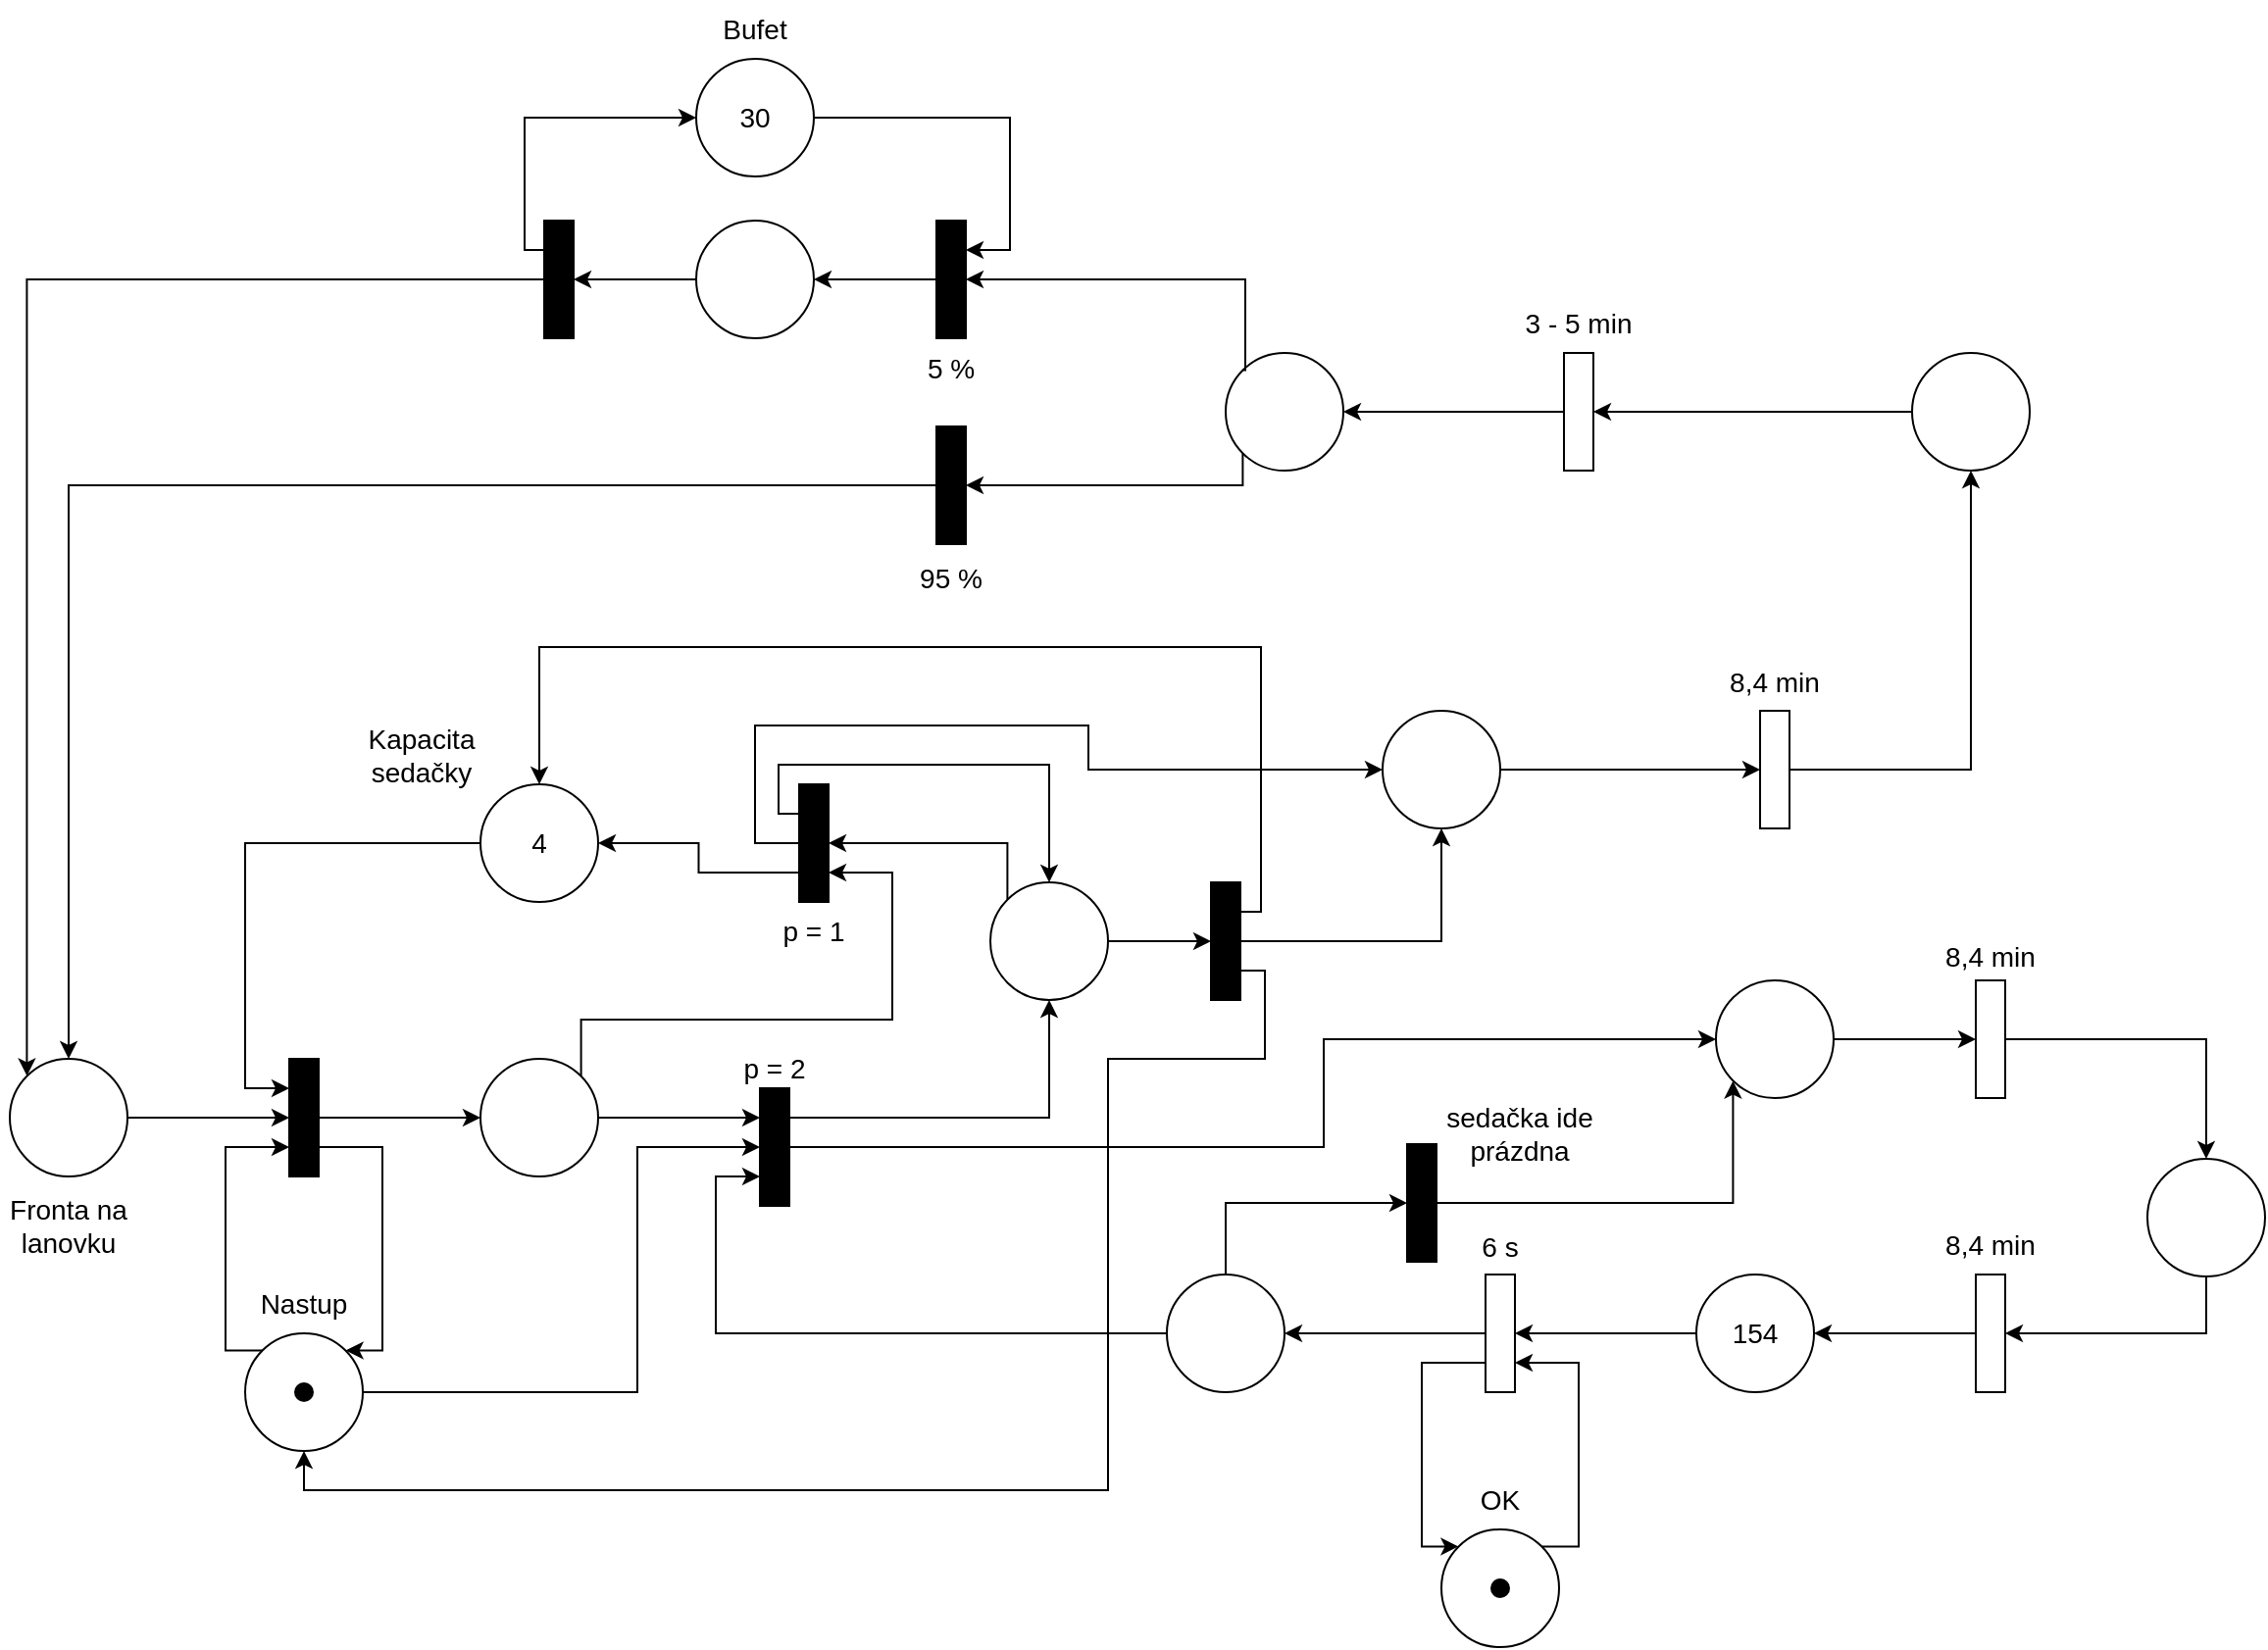 <mxfile version="21.1.9" type="device">
  <diagram name="Page-1" id="W_xYY2mBdeJjj8uaBrzF">
    <mxGraphModel dx="1635" dy="1414" grid="1" gridSize="10" guides="1" tooltips="1" connect="1" arrows="1" fold="1" page="0" pageScale="1" pageWidth="827" pageHeight="1169" math="0" shadow="0">
      <root>
        <mxCell id="0" />
        <mxCell id="1" parent="0" />
        <mxCell id="AAFjQnPi5kUjQPwpxVuT-1" value="" style="verticalLabelPosition=bottom;verticalAlign=top;html=1;shape=mxgraph.flowchart.on-page_reference;fillColor=none;" parent="1" vertex="1">
          <mxGeometry x="-320" y="70" width="60" height="60" as="geometry" />
        </mxCell>
        <mxCell id="d6f9d9BtoIqbWKQXRGAZ-1" value="" style="rounded=0;whiteSpace=wrap;html=1;rotation=-90;fillColor=#000000;" vertex="1" parent="1">
          <mxGeometry x="-200" y="92.5" width="60" height="15" as="geometry" />
        </mxCell>
        <mxCell id="d6f9d9BtoIqbWKQXRGAZ-3" value="" style="endArrow=classic;html=1;rounded=0;exitX=1;exitY=0.5;exitDx=0;exitDy=0;exitPerimeter=0;entryX=0.5;entryY=0;entryDx=0;entryDy=0;" edge="1" parent="1" source="AAFjQnPi5kUjQPwpxVuT-1" target="d6f9d9BtoIqbWKQXRGAZ-1">
          <mxGeometry width="50" height="50" relative="1" as="geometry">
            <mxPoint x="-240" y="230" as="sourcePoint" />
            <mxPoint x="-190" y="180" as="targetPoint" />
          </mxGeometry>
        </mxCell>
        <mxCell id="d6f9d9BtoIqbWKQXRGAZ-4" value="" style="verticalLabelPosition=bottom;verticalAlign=top;html=1;shape=mxgraph.flowchart.on-page_reference;fillColor=none;" vertex="1" parent="1">
          <mxGeometry x="-80" y="70" width="60" height="60" as="geometry" />
        </mxCell>
        <mxCell id="d6f9d9BtoIqbWKQXRGAZ-5" value="" style="endArrow=classic;html=1;rounded=0;exitX=0.5;exitY=1;exitDx=0;exitDy=0;entryX=0;entryY=0.5;entryDx=0;entryDy=0;entryPerimeter=0;" edge="1" parent="1" source="d6f9d9BtoIqbWKQXRGAZ-1" target="d6f9d9BtoIqbWKQXRGAZ-4">
          <mxGeometry width="50" height="50" relative="1" as="geometry">
            <mxPoint x="-170" y="210" as="sourcePoint" />
            <mxPoint x="-120" y="160" as="targetPoint" />
          </mxGeometry>
        </mxCell>
        <mxCell id="d6f9d9BtoIqbWKQXRGAZ-7" value="" style="verticalLabelPosition=bottom;verticalAlign=top;html=1;shape=mxgraph.flowchart.on-page_reference;fillColor=none;" vertex="1" parent="1">
          <mxGeometry x="-200" y="210" width="60" height="60" as="geometry" />
        </mxCell>
        <mxCell id="d6f9d9BtoIqbWKQXRGAZ-8" value="" style="endArrow=classic;html=1;rounded=0;entryX=0.25;entryY=0;entryDx=0;entryDy=0;exitX=0.145;exitY=0.145;exitDx=0;exitDy=0;exitPerimeter=0;edgeStyle=elbowEdgeStyle;" edge="1" parent="1" source="d6f9d9BtoIqbWKQXRGAZ-7" target="d6f9d9BtoIqbWKQXRGAZ-1">
          <mxGeometry width="50" height="50" relative="1" as="geometry">
            <mxPoint x="-270" y="230" as="sourcePoint" />
            <mxPoint x="-220" y="180" as="targetPoint" />
            <Array as="points">
              <mxPoint x="-210" y="170" />
            </Array>
          </mxGeometry>
        </mxCell>
        <mxCell id="d6f9d9BtoIqbWKQXRGAZ-9" value="" style="endArrow=classic;html=1;rounded=0;exitX=0.25;exitY=1;exitDx=0;exitDy=0;entryX=0.855;entryY=0.145;entryDx=0;entryDy=0;entryPerimeter=0;edgeStyle=elbowEdgeStyle;" edge="1" parent="1" source="d6f9d9BtoIqbWKQXRGAZ-1" target="d6f9d9BtoIqbWKQXRGAZ-7">
          <mxGeometry width="50" height="50" relative="1" as="geometry">
            <mxPoint x="-40" y="200" as="sourcePoint" />
            <mxPoint x="10" y="150" as="targetPoint" />
            <Array as="points">
              <mxPoint x="-130" y="160" />
            </Array>
          </mxGeometry>
        </mxCell>
        <mxCell id="d6f9d9BtoIqbWKQXRGAZ-10" value="&lt;font style=&quot;font-size: 14px;&quot;&gt;Nastup&lt;/font&gt;" style="text;html=1;strokeColor=none;fillColor=none;align=center;verticalAlign=middle;whiteSpace=wrap;rounded=0;" vertex="1" parent="1">
          <mxGeometry x="-200" y="180" width="60" height="30" as="geometry" />
        </mxCell>
        <mxCell id="d6f9d9BtoIqbWKQXRGAZ-11" value="" style="verticalLabelPosition=bottom;verticalAlign=top;html=1;shape=mxgraph.flowchart.on-page_reference;fillColor=none;" vertex="1" parent="1">
          <mxGeometry x="-80" y="-70" width="60" height="60" as="geometry" />
        </mxCell>
        <mxCell id="d6f9d9BtoIqbWKQXRGAZ-12" value="&lt;font style=&quot;font-size: 14px;&quot;&gt;4&lt;/font&gt;" style="text;html=1;strokeColor=none;fillColor=none;align=center;verticalAlign=middle;whiteSpace=wrap;rounded=0;" vertex="1" parent="1">
          <mxGeometry x="-80" y="-55" width="60" height="30" as="geometry" />
        </mxCell>
        <mxCell id="d6f9d9BtoIqbWKQXRGAZ-13" value="" style="endArrow=classic;html=1;rounded=0;exitX=0;exitY=0.5;exitDx=0;exitDy=0;exitPerimeter=0;entryX=0.75;entryY=0;entryDx=0;entryDy=0;edgeStyle=orthogonalEdgeStyle;" edge="1" parent="1" source="d6f9d9BtoIqbWKQXRGAZ-11" target="d6f9d9BtoIqbWKQXRGAZ-1">
          <mxGeometry width="50" height="50" relative="1" as="geometry">
            <mxPoint x="-80" as="sourcePoint" />
            <mxPoint x="-190" y="-50" as="targetPoint" />
            <Array as="points">
              <mxPoint x="-200" y="-40" />
              <mxPoint x="-200" y="85" />
            </Array>
          </mxGeometry>
        </mxCell>
        <mxCell id="d6f9d9BtoIqbWKQXRGAZ-14" value="" style="rounded=0;whiteSpace=wrap;html=1;rotation=-90;fillColor=#000000;" vertex="1" parent="1">
          <mxGeometry x="40" y="107.5" width="60" height="15" as="geometry" />
        </mxCell>
        <mxCell id="d6f9d9BtoIqbWKQXRGAZ-15" value="" style="endArrow=classic;html=1;rounded=0;exitX=1;exitY=0.5;exitDx=0;exitDy=0;exitPerimeter=0;entryX=0.75;entryY=0;entryDx=0;entryDy=0;" edge="1" parent="1" source="d6f9d9BtoIqbWKQXRGAZ-4" target="d6f9d9BtoIqbWKQXRGAZ-14">
          <mxGeometry width="50" height="50" relative="1" as="geometry">
            <mxPoint x="20" y="220" as="sourcePoint" />
            <mxPoint x="70" y="170" as="targetPoint" />
          </mxGeometry>
        </mxCell>
        <mxCell id="d6f9d9BtoIqbWKQXRGAZ-16" value="" style="endArrow=classic;html=1;rounded=0;exitX=1;exitY=0.5;exitDx=0;exitDy=0;exitPerimeter=0;edgeStyle=orthogonalEdgeStyle;entryX=0.5;entryY=0;entryDx=0;entryDy=0;" edge="1" parent="1" source="d6f9d9BtoIqbWKQXRGAZ-7" target="d6f9d9BtoIqbWKQXRGAZ-14">
          <mxGeometry width="50" height="50" relative="1" as="geometry">
            <mxPoint x="-40" y="270" as="sourcePoint" />
            <mxPoint x="50" y="160" as="targetPoint" />
            <Array as="points">
              <mxPoint y="240" />
              <mxPoint y="115" />
            </Array>
          </mxGeometry>
        </mxCell>
        <mxCell id="d6f9d9BtoIqbWKQXRGAZ-17" value="" style="verticalLabelPosition=bottom;verticalAlign=top;html=1;shape=mxgraph.flowchart.on-page_reference;fillColor=none;" vertex="1" parent="1">
          <mxGeometry x="540" y="180" width="60" height="60" as="geometry" />
        </mxCell>
        <mxCell id="d6f9d9BtoIqbWKQXRGAZ-18" value="" style="endArrow=classic;html=1;rounded=0;entryX=1;entryY=0.5;entryDx=0;entryDy=0;entryPerimeter=0;exitX=0.5;exitY=0;exitDx=0;exitDy=0;" edge="1" parent="1" source="d6f9d9BtoIqbWKQXRGAZ-66" target="d6f9d9BtoIqbWKQXRGAZ-17">
          <mxGeometry width="50" height="50" relative="1" as="geometry">
            <mxPoint x="660" y="310" as="sourcePoint" />
            <mxPoint x="710" y="260" as="targetPoint" />
          </mxGeometry>
        </mxCell>
        <mxCell id="d6f9d9BtoIqbWKQXRGAZ-19" value="" style="endArrow=classic;html=1;rounded=0;exitX=0;exitY=0.5;exitDx=0;exitDy=0;exitPerimeter=0;entryX=0.5;entryY=1;entryDx=0;entryDy=0;" edge="1" parent="1" source="d6f9d9BtoIqbWKQXRGAZ-17" target="d6f9d9BtoIqbWKQXRGAZ-20">
          <mxGeometry width="50" height="50" relative="1" as="geometry">
            <mxPoint x="400" y="250" as="sourcePoint" />
            <mxPoint x="450" y="200" as="targetPoint" />
          </mxGeometry>
        </mxCell>
        <mxCell id="d6f9d9BtoIqbWKQXRGAZ-20" value="" style="rounded=0;whiteSpace=wrap;html=1;rotation=-90;fillColor=#FFFFFF;" vertex="1" parent="1">
          <mxGeometry x="410" y="202.5" width="60" height="15" as="geometry" />
        </mxCell>
        <mxCell id="d6f9d9BtoIqbWKQXRGAZ-21" value="" style="verticalLabelPosition=bottom;verticalAlign=top;html=1;shape=mxgraph.flowchart.on-page_reference;fillColor=none;" vertex="1" parent="1">
          <mxGeometry x="410" y="310" width="60" height="60" as="geometry" />
        </mxCell>
        <mxCell id="d6f9d9BtoIqbWKQXRGAZ-22" value="" style="endArrow=classic;html=1;rounded=0;entryX=0.25;entryY=1;entryDx=0;entryDy=0;exitX=0.855;exitY=0.145;exitDx=0;exitDy=0;exitPerimeter=0;edgeStyle=orthogonalEdgeStyle;" edge="1" parent="1" source="d6f9d9BtoIqbWKQXRGAZ-21" target="d6f9d9BtoIqbWKQXRGAZ-20">
          <mxGeometry width="50" height="50" relative="1" as="geometry">
            <mxPoint x="300" y="340" as="sourcePoint" />
            <mxPoint x="350" y="290" as="targetPoint" />
            <Array as="points">
              <mxPoint x="480" y="319" />
              <mxPoint x="480" y="225" />
            </Array>
          </mxGeometry>
        </mxCell>
        <mxCell id="d6f9d9BtoIqbWKQXRGAZ-23" value="" style="endArrow=classic;html=1;rounded=0;exitX=0.25;exitY=0;exitDx=0;exitDy=0;entryX=0.145;entryY=0.145;entryDx=0;entryDy=0;entryPerimeter=0;edgeStyle=elbowEdgeStyle;" edge="1" parent="1" source="d6f9d9BtoIqbWKQXRGAZ-20" target="d6f9d9BtoIqbWKQXRGAZ-21">
          <mxGeometry width="50" height="50" relative="1" as="geometry">
            <mxPoint x="300" y="310" as="sourcePoint" />
            <mxPoint x="350" y="260" as="targetPoint" />
            <Array as="points">
              <mxPoint x="400" y="270" />
            </Array>
          </mxGeometry>
        </mxCell>
        <mxCell id="d6f9d9BtoIqbWKQXRGAZ-24" value="&lt;font style=&quot;font-size: 14px;&quot;&gt;OK&lt;/font&gt;" style="text;html=1;strokeColor=none;fillColor=none;align=center;verticalAlign=middle;whiteSpace=wrap;rounded=0;" vertex="1" parent="1">
          <mxGeometry x="410" y="280" width="60" height="30" as="geometry" />
        </mxCell>
        <mxCell id="d6f9d9BtoIqbWKQXRGAZ-25" value="&lt;font style=&quot;font-size: 14px;&quot;&gt;154&lt;/font&gt;" style="text;html=1;strokeColor=none;fillColor=none;align=center;verticalAlign=middle;whiteSpace=wrap;rounded=0;" vertex="1" parent="1">
          <mxGeometry x="540" y="195" width="60" height="30" as="geometry" />
        </mxCell>
        <mxCell id="d6f9d9BtoIqbWKQXRGAZ-26" value="&lt;font style=&quot;font-size: 14px;&quot;&gt;6 s&lt;/font&gt;" style="text;html=1;strokeColor=none;fillColor=none;align=center;verticalAlign=middle;whiteSpace=wrap;rounded=0;" vertex="1" parent="1">
          <mxGeometry x="410" y="151" width="60" height="30" as="geometry" />
        </mxCell>
        <mxCell id="d6f9d9BtoIqbWKQXRGAZ-28" value="" style="verticalLabelPosition=bottom;verticalAlign=top;html=1;shape=mxgraph.flowchart.on-page_reference;fillColor=none;" vertex="1" parent="1">
          <mxGeometry x="270" y="180" width="60" height="60" as="geometry" />
        </mxCell>
        <mxCell id="d6f9d9BtoIqbWKQXRGAZ-29" value="" style="endArrow=classic;html=1;rounded=0;exitX=0.5;exitY=0;exitDx=0;exitDy=0;entryX=1;entryY=0.5;entryDx=0;entryDy=0;entryPerimeter=0;" edge="1" parent="1" source="d6f9d9BtoIqbWKQXRGAZ-20" target="d6f9d9BtoIqbWKQXRGAZ-28">
          <mxGeometry width="50" height="50" relative="1" as="geometry">
            <mxPoint x="330" y="140" as="sourcePoint" />
            <mxPoint x="380" y="90" as="targetPoint" />
          </mxGeometry>
        </mxCell>
        <mxCell id="d6f9d9BtoIqbWKQXRGAZ-30" value="" style="endArrow=classic;html=1;rounded=0;exitX=0;exitY=0.5;exitDx=0;exitDy=0;exitPerimeter=0;entryX=0.25;entryY=0;entryDx=0;entryDy=0;edgeStyle=orthogonalEdgeStyle;" edge="1" parent="1" source="d6f9d9BtoIqbWKQXRGAZ-28" target="d6f9d9BtoIqbWKQXRGAZ-14">
          <mxGeometry width="50" height="50" relative="1" as="geometry">
            <mxPoint x="150" y="280" as="sourcePoint" />
            <mxPoint x="200" y="230" as="targetPoint" />
            <Array as="points">
              <mxPoint x="40" y="210" />
              <mxPoint x="40" y="130" />
            </Array>
          </mxGeometry>
        </mxCell>
        <mxCell id="d6f9d9BtoIqbWKQXRGAZ-31" value="" style="rounded=0;whiteSpace=wrap;html=1;rotation=-90;fillColor=#000000;" vertex="1" parent="1">
          <mxGeometry x="370" y="136" width="60" height="15" as="geometry" />
        </mxCell>
        <mxCell id="d6f9d9BtoIqbWKQXRGAZ-32" value="" style="endArrow=classic;html=1;rounded=0;exitX=0.5;exitY=0;exitDx=0;exitDy=0;exitPerimeter=0;entryX=0.5;entryY=0;entryDx=0;entryDy=0;edgeStyle=elbowEdgeStyle;" edge="1" parent="1" source="d6f9d9BtoIqbWKQXRGAZ-28" target="d6f9d9BtoIqbWKQXRGAZ-31">
          <mxGeometry width="50" height="50" relative="1" as="geometry">
            <mxPoint x="230" y="160" as="sourcePoint" />
            <mxPoint x="280" y="110" as="targetPoint" />
            <Array as="points">
              <mxPoint x="300" y="140" />
            </Array>
          </mxGeometry>
        </mxCell>
        <mxCell id="d6f9d9BtoIqbWKQXRGAZ-33" value="" style="verticalLabelPosition=bottom;verticalAlign=top;html=1;shape=mxgraph.flowchart.on-page_reference;fillColor=none;" vertex="1" parent="1">
          <mxGeometry x="180" y="-20" width="60" height="60" as="geometry" />
        </mxCell>
        <mxCell id="d6f9d9BtoIqbWKQXRGAZ-34" value="" style="endArrow=classic;html=1;rounded=0;exitX=0.75;exitY=1;exitDx=0;exitDy=0;edgeStyle=orthogonalEdgeStyle;entryX=0.5;entryY=1;entryDx=0;entryDy=0;entryPerimeter=0;" edge="1" parent="1" source="d6f9d9BtoIqbWKQXRGAZ-14" target="d6f9d9BtoIqbWKQXRGAZ-33">
          <mxGeometry width="50" height="50" relative="1" as="geometry">
            <mxPoint x="150" y="130" as="sourcePoint" />
            <mxPoint x="200" y="80" as="targetPoint" />
          </mxGeometry>
        </mxCell>
        <mxCell id="d6f9d9BtoIqbWKQXRGAZ-35" value="" style="rounded=0;whiteSpace=wrap;html=1;rotation=-90;fillColor=#000000;" vertex="1" parent="1">
          <mxGeometry x="60" y="-47.5" width="60" height="15" as="geometry" />
        </mxCell>
        <mxCell id="d6f9d9BtoIqbWKQXRGAZ-36" value="" style="endArrow=classic;html=1;rounded=0;exitX=0.145;exitY=0.145;exitDx=0;exitDy=0;exitPerimeter=0;entryX=0.5;entryY=1;entryDx=0;entryDy=0;edgeStyle=orthogonalEdgeStyle;" edge="1" parent="1" source="d6f9d9BtoIqbWKQXRGAZ-33" target="d6f9d9BtoIqbWKQXRGAZ-35">
          <mxGeometry width="50" height="50" relative="1" as="geometry">
            <mxPoint x="290" y="-20" as="sourcePoint" />
            <mxPoint x="180" y="-90" as="targetPoint" />
            <Array as="points">
              <mxPoint x="189" y="-40" />
            </Array>
          </mxGeometry>
        </mxCell>
        <mxCell id="d6f9d9BtoIqbWKQXRGAZ-37" value="" style="endArrow=classic;html=1;rounded=0;exitX=0.855;exitY=0.145;exitDx=0;exitDy=0;exitPerimeter=0;entryX=0.25;entryY=1;entryDx=0;entryDy=0;edgeStyle=orthogonalEdgeStyle;" edge="1" parent="1" source="d6f9d9BtoIqbWKQXRGAZ-4" target="d6f9d9BtoIqbWKQXRGAZ-35">
          <mxGeometry width="50" height="50" relative="1" as="geometry">
            <mxPoint x="-10" y="60" as="sourcePoint" />
            <mxPoint x="40" y="10" as="targetPoint" />
            <Array as="points">
              <mxPoint x="-29" y="50" />
              <mxPoint x="130" y="50" />
              <mxPoint x="130" y="-25" />
            </Array>
          </mxGeometry>
        </mxCell>
        <mxCell id="d6f9d9BtoIqbWKQXRGAZ-39" value="&lt;font style=&quot;font-size: 14px;&quot;&gt;p = 2&lt;/font&gt;" style="text;html=1;strokeColor=none;fillColor=none;align=center;verticalAlign=middle;whiteSpace=wrap;rounded=0;" vertex="1" parent="1">
          <mxGeometry x="40" y="60" width="60" height="30" as="geometry" />
        </mxCell>
        <mxCell id="d6f9d9BtoIqbWKQXRGAZ-40" value="&lt;font style=&quot;font-size: 14px;&quot;&gt;p = 1&lt;/font&gt;" style="text;html=1;strokeColor=none;fillColor=none;align=center;verticalAlign=middle;whiteSpace=wrap;rounded=0;" vertex="1" parent="1">
          <mxGeometry x="60" y="-10" width="60" height="30" as="geometry" />
        </mxCell>
        <mxCell id="d6f9d9BtoIqbWKQXRGAZ-41" value="" style="endArrow=classic;html=1;rounded=0;exitX=0.75;exitY=0;exitDx=0;exitDy=0;entryX=0.5;entryY=0;entryDx=0;entryDy=0;entryPerimeter=0;edgeStyle=orthogonalEdgeStyle;" edge="1" parent="1" source="d6f9d9BtoIqbWKQXRGAZ-35" target="d6f9d9BtoIqbWKQXRGAZ-33">
          <mxGeometry width="50" height="50" relative="1" as="geometry">
            <mxPoint x="290" y="-80" as="sourcePoint" />
            <mxPoint x="220" y="-130" as="targetPoint" />
            <Array as="points">
              <mxPoint x="72" y="-55" />
              <mxPoint x="72" y="-80" />
              <mxPoint x="210" y="-80" />
            </Array>
          </mxGeometry>
        </mxCell>
        <mxCell id="d6f9d9BtoIqbWKQXRGAZ-42" value="" style="endArrow=classic;html=1;rounded=0;exitX=0.5;exitY=0;exitDx=0;exitDy=0;entryX=0;entryY=0.5;entryDx=0;entryDy=0;entryPerimeter=0;edgeStyle=orthogonalEdgeStyle;" edge="1" parent="1" source="d6f9d9BtoIqbWKQXRGAZ-35" target="d6f9d9BtoIqbWKQXRGAZ-43">
          <mxGeometry width="50" height="50" relative="1" as="geometry">
            <mxPoint x="390" y="10" as="sourcePoint" />
            <mxPoint x="310" y="-60" as="targetPoint" />
            <Array as="points">
              <mxPoint x="60" y="-40" />
              <mxPoint x="60" y="-100" />
              <mxPoint x="230" y="-100" />
              <mxPoint x="230" y="-78" />
            </Array>
          </mxGeometry>
        </mxCell>
        <mxCell id="d6f9d9BtoIqbWKQXRGAZ-43" value="" style="verticalLabelPosition=bottom;verticalAlign=top;html=1;shape=mxgraph.flowchart.on-page_reference;fillColor=none;" vertex="1" parent="1">
          <mxGeometry x="380" y="-107.5" width="60" height="60" as="geometry" />
        </mxCell>
        <mxCell id="d6f9d9BtoIqbWKQXRGAZ-44" value="" style="endArrow=classic;html=1;rounded=0;exitX=0.25;exitY=0;exitDx=0;exitDy=0;entryX=1;entryY=0.5;entryDx=0;entryDy=0;entryPerimeter=0;edgeStyle=orthogonalEdgeStyle;" edge="1" parent="1" source="d6f9d9BtoIqbWKQXRGAZ-35" target="d6f9d9BtoIqbWKQXRGAZ-11">
          <mxGeometry width="50" height="50" relative="1" as="geometry">
            <mxPoint x="-10" y="20" as="sourcePoint" />
            <mxPoint as="targetPoint" />
          </mxGeometry>
        </mxCell>
        <mxCell id="d6f9d9BtoIqbWKQXRGAZ-45" value="" style="rounded=0;whiteSpace=wrap;html=1;rotation=-90;fillColor=#000000;" vertex="1" parent="1">
          <mxGeometry x="270" y="2.5" width="60" height="15" as="geometry" />
        </mxCell>
        <mxCell id="d6f9d9BtoIqbWKQXRGAZ-46" value="" style="endArrow=classic;html=1;rounded=0;exitX=1;exitY=0.5;exitDx=0;exitDy=0;exitPerimeter=0;entryX=0.5;entryY=0;entryDx=0;entryDy=0;" edge="1" parent="1" source="d6f9d9BtoIqbWKQXRGAZ-33" target="d6f9d9BtoIqbWKQXRGAZ-45">
          <mxGeometry width="50" height="50" relative="1" as="geometry">
            <mxPoint x="490" y="50" as="sourcePoint" />
            <mxPoint x="540" as="targetPoint" />
          </mxGeometry>
        </mxCell>
        <mxCell id="d6f9d9BtoIqbWKQXRGAZ-47" value="" style="endArrow=classic;html=1;rounded=0;exitX=0.75;exitY=1;exitDx=0;exitDy=0;entryX=0.5;entryY=0;entryDx=0;entryDy=0;entryPerimeter=0;edgeStyle=orthogonalEdgeStyle;" edge="1" parent="1" source="d6f9d9BtoIqbWKQXRGAZ-45" target="d6f9d9BtoIqbWKQXRGAZ-11">
          <mxGeometry width="50" height="50" relative="1" as="geometry">
            <mxPoint x="390" y="40" as="sourcePoint" />
            <mxPoint x="440" y="-10" as="targetPoint" />
            <Array as="points">
              <mxPoint x="318" y="-5" />
              <mxPoint x="318" y="-140" />
              <mxPoint x="-50" y="-140" />
            </Array>
          </mxGeometry>
        </mxCell>
        <mxCell id="d6f9d9BtoIqbWKQXRGAZ-48" value="" style="endArrow=classic;html=1;rounded=0;exitX=0.5;exitY=1;exitDx=0;exitDy=0;entryX=0.5;entryY=1;entryDx=0;entryDy=0;entryPerimeter=0;edgeStyle=orthogonalEdgeStyle;" edge="1" parent="1" source="d6f9d9BtoIqbWKQXRGAZ-45" target="d6f9d9BtoIqbWKQXRGAZ-43">
          <mxGeometry width="50" height="50" relative="1" as="geometry">
            <mxPoint x="460" y="50" as="sourcePoint" />
            <mxPoint x="510" as="targetPoint" />
          </mxGeometry>
        </mxCell>
        <mxCell id="d6f9d9BtoIqbWKQXRGAZ-49" value="" style="endArrow=classic;html=1;rounded=0;exitX=0.25;exitY=1;exitDx=0;exitDy=0;entryX=0.5;entryY=1;entryDx=0;entryDy=0;entryPerimeter=0;edgeStyle=orthogonalEdgeStyle;" edge="1" parent="1" source="d6f9d9BtoIqbWKQXRGAZ-45" target="d6f9d9BtoIqbWKQXRGAZ-7">
          <mxGeometry width="50" height="50" relative="1" as="geometry">
            <mxPoint x="470" y="60" as="sourcePoint" />
            <mxPoint x="520" y="10" as="targetPoint" />
            <Array as="points">
              <mxPoint x="320" y="25" />
              <mxPoint x="320" y="70" />
              <mxPoint x="240" y="70" />
              <mxPoint x="240" y="290" />
              <mxPoint x="-170" y="290" />
            </Array>
          </mxGeometry>
        </mxCell>
        <mxCell id="d6f9d9BtoIqbWKQXRGAZ-50" value="" style="endArrow=classic;html=1;rounded=0;exitX=1;exitY=0.5;exitDx=0;exitDy=0;exitPerimeter=0;entryX=0.5;entryY=0;entryDx=0;entryDy=0;" edge="1" parent="1" source="d6f9d9BtoIqbWKQXRGAZ-43" target="d6f9d9BtoIqbWKQXRGAZ-51">
          <mxGeometry width="50" height="50" relative="1" as="geometry">
            <mxPoint x="620" y="-60" as="sourcePoint" />
            <mxPoint x="560" y="-77" as="targetPoint" />
          </mxGeometry>
        </mxCell>
        <mxCell id="d6f9d9BtoIqbWKQXRGAZ-51" value="" style="rounded=0;whiteSpace=wrap;html=1;rotation=-90;fillColor=#FFFFFF;" vertex="1" parent="1">
          <mxGeometry x="550" y="-85" width="60" height="15" as="geometry" />
        </mxCell>
        <mxCell id="d6f9d9BtoIqbWKQXRGAZ-55" value="&lt;font style=&quot;font-size: 14px;&quot;&gt;8,4 min&lt;/font&gt;" style="text;html=1;strokeColor=none;fillColor=none;align=center;verticalAlign=middle;whiteSpace=wrap;rounded=0;" vertex="1" parent="1">
          <mxGeometry x="550" y="-137.5" width="60" height="30" as="geometry" />
        </mxCell>
        <mxCell id="d6f9d9BtoIqbWKQXRGAZ-57" value="" style="endArrow=classic;html=1;rounded=0;exitX=0.5;exitY=1;exitDx=0;exitDy=0;entryX=0.145;entryY=0.855;entryDx=0;entryDy=0;entryPerimeter=0;edgeStyle=orthogonalEdgeStyle;" edge="1" parent="1" source="d6f9d9BtoIqbWKQXRGAZ-31" target="d6f9d9BtoIqbWKQXRGAZ-58">
          <mxGeometry width="50" height="50" relative="1" as="geometry">
            <mxPoint x="510" y="100" as="sourcePoint" />
            <mxPoint x="560" y="120" as="targetPoint" />
          </mxGeometry>
        </mxCell>
        <mxCell id="d6f9d9BtoIqbWKQXRGAZ-58" value="" style="verticalLabelPosition=bottom;verticalAlign=top;html=1;shape=mxgraph.flowchart.on-page_reference;fillColor=none;" vertex="1" parent="1">
          <mxGeometry x="550" y="30" width="60" height="60" as="geometry" />
        </mxCell>
        <mxCell id="d6f9d9BtoIqbWKQXRGAZ-59" value="" style="endArrow=classic;html=1;rounded=0;exitX=0.5;exitY=1;exitDx=0;exitDy=0;entryX=0;entryY=0.5;entryDx=0;entryDy=0;entryPerimeter=0;edgeStyle=orthogonalEdgeStyle;" edge="1" parent="1" source="d6f9d9BtoIqbWKQXRGAZ-14" target="d6f9d9BtoIqbWKQXRGAZ-58">
          <mxGeometry width="50" height="50" relative="1" as="geometry">
            <mxPoint x="410" y="80" as="sourcePoint" />
            <mxPoint x="460" y="30" as="targetPoint" />
            <Array as="points">
              <mxPoint x="350" y="115" />
              <mxPoint x="350" y="60" />
            </Array>
          </mxGeometry>
        </mxCell>
        <mxCell id="d6f9d9BtoIqbWKQXRGAZ-60" value="" style="rounded=0;whiteSpace=wrap;html=1;rotation=-90;fillColor=#FFFFFF;" vertex="1" parent="1">
          <mxGeometry x="660" y="52.5" width="60" height="15" as="geometry" />
        </mxCell>
        <mxCell id="d6f9d9BtoIqbWKQXRGAZ-61" value="&lt;font style=&quot;font-size: 14px;&quot;&gt;8,4 min&lt;/font&gt;" style="text;html=1;strokeColor=none;fillColor=none;align=center;verticalAlign=middle;whiteSpace=wrap;rounded=0;" vertex="1" parent="1">
          <mxGeometry x="660" y="2.5" width="60" height="30" as="geometry" />
        </mxCell>
        <mxCell id="d6f9d9BtoIqbWKQXRGAZ-62" value="" style="endArrow=classic;html=1;rounded=0;exitX=1;exitY=0.5;exitDx=0;exitDy=0;exitPerimeter=0;entryX=0.5;entryY=0;entryDx=0;entryDy=0;" edge="1" parent="1" source="d6f9d9BtoIqbWKQXRGAZ-58" target="d6f9d9BtoIqbWKQXRGAZ-60">
          <mxGeometry width="50" height="50" relative="1" as="geometry">
            <mxPoint x="730" y="210" as="sourcePoint" />
            <mxPoint x="780" y="160" as="targetPoint" />
          </mxGeometry>
        </mxCell>
        <mxCell id="d6f9d9BtoIqbWKQXRGAZ-63" value="" style="endArrow=classic;html=1;rounded=0;exitX=0.5;exitY=1;exitDx=0;exitDy=0;entryX=0.5;entryY=0;entryDx=0;entryDy=0;entryPerimeter=0;edgeStyle=orthogonalEdgeStyle;" edge="1" parent="1" source="d6f9d9BtoIqbWKQXRGAZ-60" target="d6f9d9BtoIqbWKQXRGAZ-65">
          <mxGeometry width="50" height="50" relative="1" as="geometry">
            <mxPoint x="780" y="130" as="sourcePoint" />
            <mxPoint x="810" y="60" as="targetPoint" />
          </mxGeometry>
        </mxCell>
        <mxCell id="d6f9d9BtoIqbWKQXRGAZ-65" value="" style="verticalLabelPosition=bottom;verticalAlign=top;html=1;shape=mxgraph.flowchart.on-page_reference;fillColor=none;" vertex="1" parent="1">
          <mxGeometry x="770" y="121" width="60" height="60" as="geometry" />
        </mxCell>
        <mxCell id="d6f9d9BtoIqbWKQXRGAZ-66" value="" style="rounded=0;whiteSpace=wrap;html=1;rotation=-90;fillColor=#FFFFFF;" vertex="1" parent="1">
          <mxGeometry x="660" y="202.5" width="60" height="15" as="geometry" />
        </mxCell>
        <mxCell id="d6f9d9BtoIqbWKQXRGAZ-67" value="&lt;font style=&quot;font-size: 14px;&quot;&gt;8,4 min&lt;/font&gt;" style="text;html=1;strokeColor=none;fillColor=none;align=center;verticalAlign=middle;whiteSpace=wrap;rounded=0;" vertex="1" parent="1">
          <mxGeometry x="660" y="150" width="60" height="30" as="geometry" />
        </mxCell>
        <mxCell id="d6f9d9BtoIqbWKQXRGAZ-68" value="" style="endArrow=classic;html=1;rounded=0;exitX=0.5;exitY=1;exitDx=0;exitDy=0;exitPerimeter=0;entryX=0.5;entryY=1;entryDx=0;entryDy=0;edgeStyle=orthogonalEdgeStyle;" edge="1" parent="1" source="d6f9d9BtoIqbWKQXRGAZ-65" target="d6f9d9BtoIqbWKQXRGAZ-66">
          <mxGeometry width="50" height="50" relative="1" as="geometry">
            <mxPoint x="830" y="290" as="sourcePoint" />
            <mxPoint x="880" y="240" as="targetPoint" />
          </mxGeometry>
        </mxCell>
        <mxCell id="d6f9d9BtoIqbWKQXRGAZ-70" value="&lt;font style=&quot;font-size: 14px;&quot;&gt;sedačka ide prázdna&lt;/font&gt;" style="text;html=1;strokeColor=none;fillColor=none;align=center;verticalAlign=middle;whiteSpace=wrap;rounded=0;" vertex="1" parent="1">
          <mxGeometry x="400" y="92.5" width="100" height="30" as="geometry" />
        </mxCell>
        <mxCell id="d6f9d9BtoIqbWKQXRGAZ-71" value="&lt;font style=&quot;font-size: 14px;&quot;&gt;Fronta na lanovku&lt;/font&gt;" style="text;html=1;strokeColor=none;fillColor=none;align=center;verticalAlign=middle;whiteSpace=wrap;rounded=0;" vertex="1" parent="1">
          <mxGeometry x="-325" y="140" width="70" height="30" as="geometry" />
        </mxCell>
        <mxCell id="d6f9d9BtoIqbWKQXRGAZ-72" value="&lt;font style=&quot;font-size: 14px;&quot;&gt;Kapacita sedačky&lt;/font&gt;" style="text;html=1;strokeColor=none;fillColor=none;align=center;verticalAlign=middle;whiteSpace=wrap;rounded=0;" vertex="1" parent="1">
          <mxGeometry x="-140" y="-100" width="60" height="30" as="geometry" />
        </mxCell>
        <mxCell id="d6f9d9BtoIqbWKQXRGAZ-73" value="" style="endArrow=classic;html=1;rounded=0;exitX=0.5;exitY=1;exitDx=0;exitDy=0;entryX=0.5;entryY=1;entryDx=0;entryDy=0;entryPerimeter=0;edgeStyle=orthogonalEdgeStyle;" edge="1" parent="1" source="d6f9d9BtoIqbWKQXRGAZ-51" target="d6f9d9BtoIqbWKQXRGAZ-74">
          <mxGeometry width="50" height="50" relative="1" as="geometry">
            <mxPoint x="750" y="-90" as="sourcePoint" />
            <mxPoint x="730" y="-77" as="targetPoint" />
          </mxGeometry>
        </mxCell>
        <mxCell id="d6f9d9BtoIqbWKQXRGAZ-74" value="" style="verticalLabelPosition=bottom;verticalAlign=top;html=1;shape=mxgraph.flowchart.on-page_reference;fillColor=none;" vertex="1" parent="1">
          <mxGeometry x="650" y="-290" width="60" height="60" as="geometry" />
        </mxCell>
        <mxCell id="d6f9d9BtoIqbWKQXRGAZ-87" value="" style="endArrow=classic;html=1;rounded=0;exitX=0;exitY=0.5;exitDx=0;exitDy=0;exitPerimeter=0;entryX=0.5;entryY=1;entryDx=0;entryDy=0;" edge="1" parent="1" source="d6f9d9BtoIqbWKQXRGAZ-74" target="d6f9d9BtoIqbWKQXRGAZ-88">
          <mxGeometry width="50" height="50" relative="1" as="geometry">
            <mxPoint x="430" y="-350" as="sourcePoint" />
            <mxPoint x="460" y="-260" as="targetPoint" />
          </mxGeometry>
        </mxCell>
        <mxCell id="d6f9d9BtoIqbWKQXRGAZ-88" value="" style="rounded=0;whiteSpace=wrap;html=1;rotation=-90;fillColor=#FFFFFF;" vertex="1" parent="1">
          <mxGeometry x="450" y="-267.5" width="60" height="15" as="geometry" />
        </mxCell>
        <mxCell id="d6f9d9BtoIqbWKQXRGAZ-90" value="&lt;font style=&quot;font-size: 14px;&quot;&gt;3 - 5 min&lt;/font&gt;" style="text;html=1;strokeColor=none;fillColor=none;align=center;verticalAlign=middle;whiteSpace=wrap;rounded=0;" vertex="1" parent="1">
          <mxGeometry x="450" y="-320" width="60" height="30" as="geometry" />
        </mxCell>
        <mxCell id="d6f9d9BtoIqbWKQXRGAZ-91" value="" style="endArrow=classic;html=1;rounded=0;exitX=0.5;exitY=0;exitDx=0;exitDy=0;entryX=1;entryY=0.5;entryDx=0;entryDy=0;entryPerimeter=0;" edge="1" parent="1" source="d6f9d9BtoIqbWKQXRGAZ-88" target="d6f9d9BtoIqbWKQXRGAZ-92">
          <mxGeometry width="50" height="50" relative="1" as="geometry">
            <mxPoint x="260" y="-240" as="sourcePoint" />
            <mxPoint x="310" y="-290" as="targetPoint" />
          </mxGeometry>
        </mxCell>
        <mxCell id="d6f9d9BtoIqbWKQXRGAZ-92" value="" style="verticalLabelPosition=bottom;verticalAlign=top;html=1;shape=mxgraph.flowchart.on-page_reference;fillColor=none;" vertex="1" parent="1">
          <mxGeometry x="300" y="-290" width="60" height="60" as="geometry" />
        </mxCell>
        <mxCell id="d6f9d9BtoIqbWKQXRGAZ-93" value="" style="endArrow=classic;html=1;rounded=0;exitX=0.145;exitY=0.855;exitDx=0;exitDy=0;exitPerimeter=0;entryX=0.5;entryY=1;entryDx=0;entryDy=0;edgeStyle=orthogonalEdgeStyle;" edge="1" parent="1" source="d6f9d9BtoIqbWKQXRGAZ-92" target="d6f9d9BtoIqbWKQXRGAZ-94">
          <mxGeometry width="50" height="50" relative="1" as="geometry">
            <mxPoint x="90" y="-240" as="sourcePoint" />
            <mxPoint x="190" y="-230" as="targetPoint" />
            <Array as="points">
              <mxPoint x="309" y="-222" />
            </Array>
          </mxGeometry>
        </mxCell>
        <mxCell id="d6f9d9BtoIqbWKQXRGAZ-94" value="" style="rounded=0;whiteSpace=wrap;html=1;rotation=-90;fillColor=#000000;" vertex="1" parent="1">
          <mxGeometry x="130" y="-230" width="60" height="15" as="geometry" />
        </mxCell>
        <mxCell id="d6f9d9BtoIqbWKQXRGAZ-95" value="" style="endArrow=classic;html=1;rounded=0;exitX=0.5;exitY=0;exitDx=0;exitDy=0;entryX=0.5;entryY=0;entryDx=0;entryDy=0;entryPerimeter=0;edgeStyle=orthogonalEdgeStyle;" edge="1" parent="1" source="d6f9d9BtoIqbWKQXRGAZ-94" target="AAFjQnPi5kUjQPwpxVuT-1">
          <mxGeometry width="50" height="50" relative="1" as="geometry">
            <mxPoint x="-180" y="-200" as="sourcePoint" />
            <mxPoint x="-130" y="-250" as="targetPoint" />
          </mxGeometry>
        </mxCell>
        <mxCell id="d6f9d9BtoIqbWKQXRGAZ-96" value="&lt;font style=&quot;font-size: 14px;&quot;&gt;95 %&lt;/font&gt;" style="text;html=1;strokeColor=none;fillColor=none;align=center;verticalAlign=middle;whiteSpace=wrap;rounded=0;" vertex="1" parent="1">
          <mxGeometry x="130" y="-190" width="60" height="30" as="geometry" />
        </mxCell>
        <mxCell id="d6f9d9BtoIqbWKQXRGAZ-97" value="" style="rounded=0;whiteSpace=wrap;html=1;rotation=-90;fillColor=#000000;" vertex="1" parent="1">
          <mxGeometry x="130" y="-335" width="60" height="15" as="geometry" />
        </mxCell>
        <mxCell id="d6f9d9BtoIqbWKQXRGAZ-99" value="" style="endArrow=classic;html=1;rounded=0;exitX=0.145;exitY=0.145;exitDx=0;exitDy=0;exitPerimeter=0;entryX=0.5;entryY=1;entryDx=0;entryDy=0;edgeStyle=orthogonalEdgeStyle;" edge="1" parent="1" source="d6f9d9BtoIqbWKQXRGAZ-92" target="d6f9d9BtoIqbWKQXRGAZ-97">
          <mxGeometry width="50" height="50" relative="1" as="geometry">
            <mxPoint x="250" y="-320" as="sourcePoint" />
            <mxPoint x="300" y="-370" as="targetPoint" />
            <Array as="points">
              <mxPoint x="310" y="-281" />
              <mxPoint x="310" y="-327" />
            </Array>
          </mxGeometry>
        </mxCell>
        <mxCell id="d6f9d9BtoIqbWKQXRGAZ-100" value="&lt;font style=&quot;font-size: 14px;&quot;&gt;5 %&lt;/font&gt;" style="text;html=1;strokeColor=none;fillColor=none;align=center;verticalAlign=middle;whiteSpace=wrap;rounded=0;" vertex="1" parent="1">
          <mxGeometry x="130" y="-297.5" width="60" height="30" as="geometry" />
        </mxCell>
        <mxCell id="d6f9d9BtoIqbWKQXRGAZ-102" value="" style="verticalLabelPosition=bottom;verticalAlign=top;html=1;shape=mxgraph.flowchart.on-page_reference;fillColor=none;" vertex="1" parent="1">
          <mxGeometry x="30" y="-440" width="60" height="60" as="geometry" />
        </mxCell>
        <mxCell id="d6f9d9BtoIqbWKQXRGAZ-103" value="" style="endArrow=classic;html=1;rounded=0;exitX=1;exitY=0.5;exitDx=0;exitDy=0;exitPerimeter=0;entryX=0.75;entryY=1;entryDx=0;entryDy=0;edgeStyle=orthogonalEdgeStyle;" edge="1" parent="1" source="d6f9d9BtoIqbWKQXRGAZ-102" target="d6f9d9BtoIqbWKQXRGAZ-97">
          <mxGeometry width="50" height="50" relative="1" as="geometry">
            <mxPoint x="170" y="-420" as="sourcePoint" />
            <mxPoint x="220" y="-470" as="targetPoint" />
            <Array as="points">
              <mxPoint x="190" y="-410" />
              <mxPoint x="190" y="-342" />
            </Array>
          </mxGeometry>
        </mxCell>
        <mxCell id="d6f9d9BtoIqbWKQXRGAZ-104" value="&lt;font style=&quot;font-size: 14px;&quot;&gt;30&lt;/font&gt;" style="text;html=1;strokeColor=none;fillColor=none;align=center;verticalAlign=middle;whiteSpace=wrap;rounded=0;" vertex="1" parent="1">
          <mxGeometry x="30" y="-425" width="60" height="30" as="geometry" />
        </mxCell>
        <mxCell id="d6f9d9BtoIqbWKQXRGAZ-105" value="&lt;font style=&quot;font-size: 14px;&quot;&gt;Bufet&lt;/font&gt;" style="text;html=1;strokeColor=none;fillColor=none;align=center;verticalAlign=middle;whiteSpace=wrap;rounded=0;" vertex="1" parent="1">
          <mxGeometry x="30" y="-470" width="60" height="30" as="geometry" />
        </mxCell>
        <mxCell id="d6f9d9BtoIqbWKQXRGAZ-106" value="" style="rounded=0;whiteSpace=wrap;html=1;rotation=-90;fillColor=#000000;" vertex="1" parent="1">
          <mxGeometry x="-70" y="-335" width="60" height="15" as="geometry" />
        </mxCell>
        <mxCell id="d6f9d9BtoIqbWKQXRGAZ-107" value="" style="verticalLabelPosition=bottom;verticalAlign=top;html=1;shape=mxgraph.flowchart.on-page_reference;fillColor=none;" vertex="1" parent="1">
          <mxGeometry x="30" y="-357.5" width="60" height="60" as="geometry" />
        </mxCell>
        <mxCell id="d6f9d9BtoIqbWKQXRGAZ-108" value="" style="endArrow=classic;html=1;rounded=0;exitX=0.5;exitY=0;exitDx=0;exitDy=0;entryX=1;entryY=0.5;entryDx=0;entryDy=0;entryPerimeter=0;" edge="1" parent="1" source="d6f9d9BtoIqbWKQXRGAZ-97" target="d6f9d9BtoIqbWKQXRGAZ-107">
          <mxGeometry width="50" height="50" relative="1" as="geometry">
            <mxPoint x="-10" y="-230" as="sourcePoint" />
            <mxPoint x="40" y="-280" as="targetPoint" />
          </mxGeometry>
        </mxCell>
        <mxCell id="d6f9d9BtoIqbWKQXRGAZ-109" value="" style="endArrow=classic;html=1;rounded=0;exitX=0;exitY=0.5;exitDx=0;exitDy=0;exitPerimeter=0;entryX=0.5;entryY=1;entryDx=0;entryDy=0;" edge="1" parent="1" source="d6f9d9BtoIqbWKQXRGAZ-107" target="d6f9d9BtoIqbWKQXRGAZ-106">
          <mxGeometry width="50" height="50" relative="1" as="geometry">
            <mxPoint x="-230" y="-300" as="sourcePoint" />
            <mxPoint x="-40" y="-330" as="targetPoint" />
          </mxGeometry>
        </mxCell>
        <mxCell id="d6f9d9BtoIqbWKQXRGAZ-111" value="" style="endArrow=classic;html=1;rounded=0;exitX=0.75;exitY=0;exitDx=0;exitDy=0;entryX=0;entryY=0.5;entryDx=0;entryDy=0;entryPerimeter=0;edgeStyle=orthogonalEdgeStyle;" edge="1" parent="1" source="d6f9d9BtoIqbWKQXRGAZ-106" target="d6f9d9BtoIqbWKQXRGAZ-102">
          <mxGeometry width="50" height="50" relative="1" as="geometry">
            <mxPoint x="-110" y="-410" as="sourcePoint" />
            <mxPoint x="-10" y="-380" as="targetPoint" />
          </mxGeometry>
        </mxCell>
        <mxCell id="d6f9d9BtoIqbWKQXRGAZ-112" value="" style="endArrow=classic;html=1;rounded=0;exitX=0.5;exitY=0;exitDx=0;exitDy=0;entryX=0.145;entryY=0.145;entryDx=0;entryDy=0;entryPerimeter=0;edgeStyle=orthogonalEdgeStyle;" edge="1" parent="1" source="d6f9d9BtoIqbWKQXRGAZ-106" target="AAFjQnPi5kUjQPwpxVuT-1">
          <mxGeometry width="50" height="50" relative="1" as="geometry">
            <mxPoint x="-190" y="-300" as="sourcePoint" />
            <mxPoint x="-140" y="-350" as="targetPoint" />
          </mxGeometry>
        </mxCell>
        <mxCell id="d6f9d9BtoIqbWKQXRGAZ-113" value="" style="shape=waypoint;sketch=0;fillStyle=solid;size=6;pointerEvents=1;points=[];fillColor=none;resizable=0;rotatable=0;perimeter=centerPerimeter;snapToPoint=1;strokeWidth=3;" vertex="1" parent="1">
          <mxGeometry x="430" y="330" width="20" height="20" as="geometry" />
        </mxCell>
        <mxCell id="d6f9d9BtoIqbWKQXRGAZ-114" value="" style="shape=waypoint;sketch=0;fillStyle=solid;size=6;pointerEvents=1;points=[];fillColor=none;resizable=0;rotatable=0;perimeter=centerPerimeter;snapToPoint=1;strokeWidth=3;" vertex="1" parent="1">
          <mxGeometry x="-180" y="230" width="20" height="20" as="geometry" />
        </mxCell>
      </root>
    </mxGraphModel>
  </diagram>
</mxfile>
